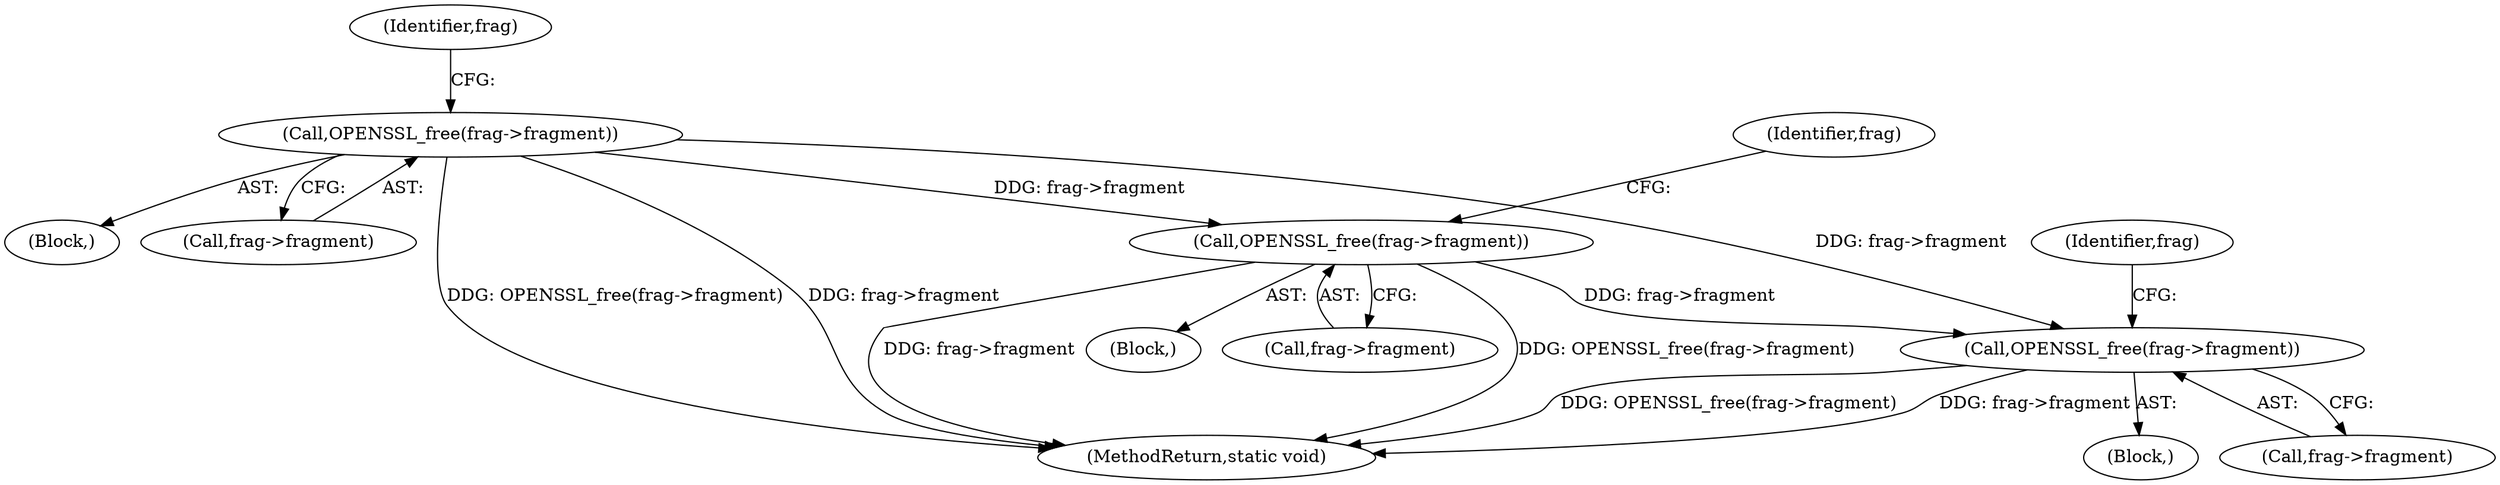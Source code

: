 digraph "0_openssl_470990fee0182566d439ef7e82d1abf18b7085d7@API" {
"1000267" [label="(Call,OPENSSL_free(frag->fragment))"];
"1000238" [label="(Call,OPENSSL_free(frag->fragment))"];
"1000211" [label="(Call,OPENSSL_free(frag->fragment))"];
"1000238" [label="(Call,OPENSSL_free(frag->fragment))"];
"1000203" [label="(Block,)"];
"1000259" [label="(Block,)"];
"1000243" [label="(Identifier,frag)"];
"1000268" [label="(Call,frag->fragment)"];
"1000267" [label="(Call,OPENSSL_free(frag->fragment))"];
"1000212" [label="(Call,frag->fragment)"];
"1000239" [label="(Call,frag->fragment)"];
"1000275" [label="(MethodReturn,static void)"];
"1000230" [label="(Block,)"];
"1000216" [label="(Identifier,frag)"];
"1000211" [label="(Call,OPENSSL_free(frag->fragment))"];
"1000272" [label="(Identifier,frag)"];
"1000267" -> "1000259"  [label="AST: "];
"1000267" -> "1000268"  [label="CFG: "];
"1000268" -> "1000267"  [label="AST: "];
"1000272" -> "1000267"  [label="CFG: "];
"1000267" -> "1000275"  [label="DDG: frag->fragment"];
"1000267" -> "1000275"  [label="DDG: OPENSSL_free(frag->fragment)"];
"1000238" -> "1000267"  [label="DDG: frag->fragment"];
"1000211" -> "1000267"  [label="DDG: frag->fragment"];
"1000238" -> "1000230"  [label="AST: "];
"1000238" -> "1000239"  [label="CFG: "];
"1000239" -> "1000238"  [label="AST: "];
"1000243" -> "1000238"  [label="CFG: "];
"1000238" -> "1000275"  [label="DDG: frag->fragment"];
"1000238" -> "1000275"  [label="DDG: OPENSSL_free(frag->fragment)"];
"1000211" -> "1000238"  [label="DDG: frag->fragment"];
"1000211" -> "1000203"  [label="AST: "];
"1000211" -> "1000212"  [label="CFG: "];
"1000212" -> "1000211"  [label="AST: "];
"1000216" -> "1000211"  [label="CFG: "];
"1000211" -> "1000275"  [label="DDG: frag->fragment"];
"1000211" -> "1000275"  [label="DDG: OPENSSL_free(frag->fragment)"];
}

